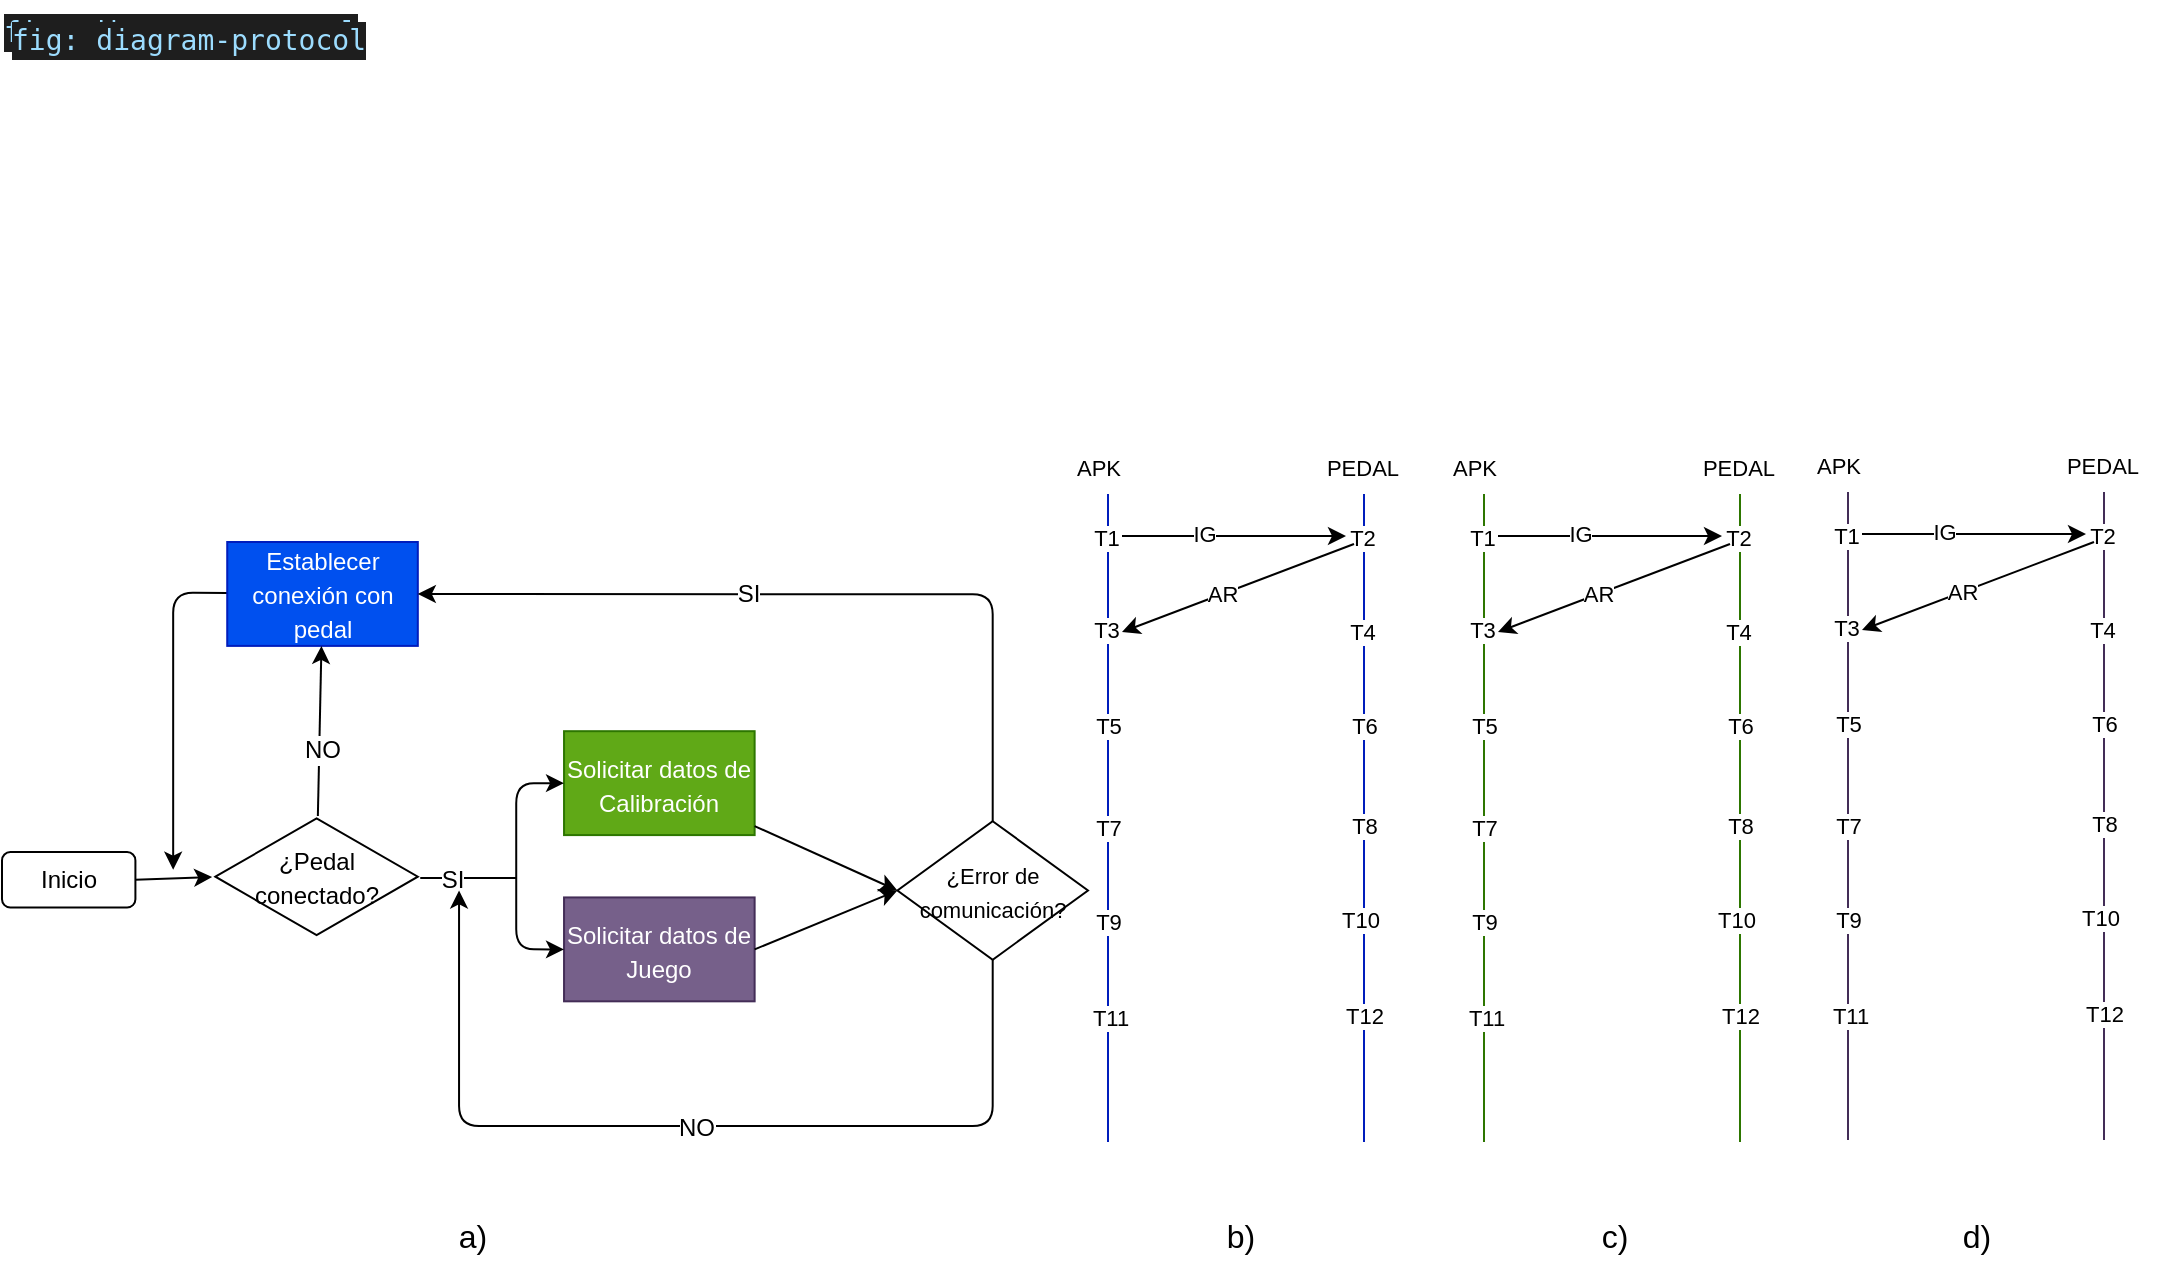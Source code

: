 <mxfile>
    <diagram id="wTpOdN2PF1R05swAv0fY" name="Page-1">
        <mxGraphModel dx="0" dy="454" grid="1" gridSize="4" guides="1" tooltips="1" connect="1" arrows="1" fold="1" page="1" pageScale="1" pageWidth="1100" pageHeight="850" math="0" shadow="0">
            <root>
                <mxCell id="0"/>
                <mxCell id="1" parent="0"/>
                <mxCell id="31" value="" style="group" parent="1" vertex="1" connectable="0">
                    <mxGeometry x="5" y="284" width="540" height="292" as="geometry"/>
                </mxCell>
                <mxCell id="2" value="&lt;font style=&quot;font-size: 12px;&quot;&gt;Inicio&lt;/font&gt;" style="rounded=1;whiteSpace=wrap;html=1;" parent="31" vertex="1">
                    <mxGeometry y="146.062" width="66.705" height="27.707" as="geometry"/>
                </mxCell>
                <mxCell id="30" value="" style="group" parent="31" vertex="1" connectable="0">
                    <mxGeometry x="85.587" y="-9" width="457.413" height="292.0" as="geometry"/>
                </mxCell>
                <mxCell id="6" value="&lt;font style=&quot;font-size: 12px;&quot;&gt;¿Pedal conectado?&lt;/font&gt;" style="html=1;whiteSpace=wrap;aspect=fixed;shape=isoRectangle;fontSize=14;" parent="30" vertex="1">
                    <mxGeometry x="21.105" y="137.001" width="101.218" height="60.737" as="geometry"/>
                </mxCell>
                <mxCell id="9" value="&lt;font style=&quot;font-size: 12px;&quot;&gt;Solicitar datos de Calibración&lt;/font&gt;" style="whiteSpace=wrap;html=1;fontSize=14;fillColor=#60a917;fontColor=#ffffff;strokeColor=#2D7600;" parent="30" vertex="1">
                    <mxGeometry x="195.433" y="94.593" width="95.293" height="51.95" as="geometry"/>
                </mxCell>
                <mxCell id="17" style="edgeStyle=none;html=1;fontSize=12;" parent="30" source="11" edge="1">
                    <mxGeometry relative="1" as="geometry">
                        <mxPoint y="163.856" as="targetPoint"/>
                        <Array as="points">
                            <mxPoint y="25.321"/>
                        </Array>
                    </mxGeometry>
                </mxCell>
                <mxCell id="11" value="&lt;font style=&quot;font-size: 12px;&quot;&gt;Establecer conexión con pedal&lt;/font&gt;" style="whiteSpace=wrap;html=1;fontSize=14;fillColor=#0050ef;fontColor=#ffffff;strokeColor=#001DBC;" parent="30" vertex="1">
                    <mxGeometry x="27.027" width="95.293" height="51.95" as="geometry"/>
                </mxCell>
                <mxCell id="12" value="" style="edgeStyle=none;html=1;fontSize=12;" parent="30" source="6" target="11" edge="1">
                    <mxGeometry relative="1" as="geometry"/>
                </mxCell>
                <mxCell id="13" value="NO" style="edgeLabel;html=1;align=center;verticalAlign=middle;resizable=0;points=[];fontSize=12;" parent="12" vertex="1" connectable="0">
                    <mxGeometry x="-0.208" y="-1" relative="1" as="geometry">
                        <mxPoint as="offset"/>
                    </mxGeometry>
                </mxCell>
                <mxCell id="18" value="&lt;font style=&quot;font-size: 12px;&quot;&gt;Solicitar datos de Juego&lt;/font&gt;" style="whiteSpace=wrap;html=1;fontSize=14;fillColor=#76608a;fontColor=#ffffff;strokeColor=#432D57;" parent="30" vertex="1">
                    <mxGeometry x="195.433" y="177.714" width="95.293" height="51.95" as="geometry"/>
                </mxCell>
                <mxCell id="19" value="" style="endArrow=classic;startArrow=classic;html=1;fontSize=12;entryX=0;entryY=0.5;entryDx=0;entryDy=0;exitX=0;exitY=0.5;exitDx=0;exitDy=0;" parent="30" source="9" target="18" edge="1">
                    <mxGeometry width="50" height="50" relative="1" as="geometry">
                        <mxPoint x="168.35" y="130.954" as="sourcePoint"/>
                        <mxPoint x="208.056" y="87.662" as="targetPoint"/>
                        <Array as="points">
                            <mxPoint x="171.527" y="120.564"/>
                            <mxPoint x="171.527" y="167.319"/>
                            <mxPoint x="171.527" y="203.684"/>
                        </Array>
                    </mxGeometry>
                </mxCell>
                <mxCell id="20" value="" style="endArrow=none;html=1;fontSize=12;exitX=1.012;exitY=0.51;exitDx=0;exitDy=0;exitPerimeter=0;" parent="30" source="6" edge="1">
                    <mxGeometry width="50" height="50" relative="1" as="geometry">
                        <mxPoint x="123.881" y="203.684" as="sourcePoint"/>
                        <mxPoint x="171.413" y="168" as="targetPoint"/>
                    </mxGeometry>
                </mxCell>
                <mxCell id="22" value="SI" style="edgeLabel;html=1;align=center;verticalAlign=middle;resizable=0;points=[];fontSize=12;" parent="20" vertex="1" connectable="0">
                    <mxGeometry x="-0.362" y="-1" relative="1" as="geometry">
                        <mxPoint as="offset"/>
                    </mxGeometry>
                </mxCell>
                <mxCell id="26" style="edgeStyle=none;html=1;exitX=0.5;exitY=0;exitDx=0;exitDy=0;entryX=1;entryY=0.5;entryDx=0;entryDy=0;fontSize=12;" parent="30" source="23" target="11" edge="1">
                    <mxGeometry relative="1" as="geometry">
                        <Array as="points">
                            <mxPoint x="409.759" y="26.187"/>
                        </Array>
                    </mxGeometry>
                </mxCell>
                <mxCell id="27" value="SI" style="edgeLabel;html=1;align=center;verticalAlign=middle;resizable=0;points=[];fontSize=12;" parent="26" vertex="1" connectable="0">
                    <mxGeometry x="0.173" relative="1" as="geometry">
                        <mxPoint x="-1" as="offset"/>
                    </mxGeometry>
                </mxCell>
                <mxCell id="28" style="edgeStyle=none;html=1;exitX=0.5;exitY=1;exitDx=0;exitDy=0;fontSize=12;" parent="30" source="23" edge="1">
                    <mxGeometry relative="1" as="geometry">
                        <mxPoint x="142.939" y="174.246" as="targetPoint"/>
                        <Array as="points">
                            <mxPoint x="409.759" y="292.0"/>
                            <mxPoint x="142.939" y="292.0"/>
                        </Array>
                    </mxGeometry>
                </mxCell>
                <mxCell id="29" value="NO" style="edgeLabel;html=1;align=center;verticalAlign=middle;resizable=0;points=[];fontSize=12;" parent="28" vertex="1" connectable="0">
                    <mxGeometry x="-0.01" y="1" relative="1" as="geometry">
                        <mxPoint as="offset"/>
                    </mxGeometry>
                </mxCell>
                <mxCell id="23" value="&lt;font style=&quot;font-size: 11px;&quot;&gt;¿Error de comunicación?&lt;/font&gt;" style="rhombus;whiteSpace=wrap;html=1;fontSize=14;" parent="30" vertex="1">
                    <mxGeometry x="362.12" y="139.612" width="95.293" height="69.267" as="geometry"/>
                </mxCell>
                <mxCell id="24" value="" style="edgeStyle=none;html=1;fontSize=12;entryX=0;entryY=0.5;entryDx=0;entryDy=0;" parent="30" source="9" target="23" edge="1">
                    <mxGeometry relative="1" as="geometry"/>
                </mxCell>
                <mxCell id="25" style="edgeStyle=none;html=1;exitX=1;exitY=0.5;exitDx=0;exitDy=0;entryX=0;entryY=0.5;entryDx=0;entryDy=0;fontSize=12;" parent="30" source="18" target="23" edge="1">
                    <mxGeometry relative="1" as="geometry"/>
                </mxCell>
                <mxCell id="4" style="edgeStyle=none;html=1;exitX=1;exitY=0.5;exitDx=0;exitDy=0;fontSize=14;entryX=-0.016;entryY=0.503;entryDx=0;entryDy=0;entryPerimeter=0;" parent="31" source="2" target="6" edge="1">
                    <mxGeometry relative="1" as="geometry">
                        <mxPoint x="-12.706" y="9.083" as="targetPoint"/>
                    </mxGeometry>
                </mxCell>
                <mxCell id="56" value="" style="group" parent="1" vertex="1" connectable="0">
                    <mxGeometry x="531" y="224" width="184" height="351" as="geometry"/>
                </mxCell>
                <mxCell id="36" value="" style="endArrow=none;html=1;fillColor=#0050ef;strokeColor=#001DBC;" parent="56" edge="1">
                    <mxGeometry width="50" height="50" relative="1" as="geometry">
                        <mxPoint x="27" y="351" as="sourcePoint"/>
                        <mxPoint x="27" y="27" as="targetPoint"/>
                    </mxGeometry>
                </mxCell>
                <mxCell id="40" value="T1" style="edgeLabel;html=1;align=center;verticalAlign=middle;resizable=0;points=[];fontSize=11;" parent="36" vertex="1" connectable="0">
                    <mxGeometry x="0.843" y="1" relative="1" as="geometry">
                        <mxPoint y="-4" as="offset"/>
                    </mxGeometry>
                </mxCell>
                <mxCell id="44" value="T3" style="edgeLabel;html=1;align=center;verticalAlign=middle;resizable=0;points=[];fontSize=11;" parent="36" vertex="1" connectable="0">
                    <mxGeometry x="0.583" y="1" relative="1" as="geometry">
                        <mxPoint as="offset"/>
                    </mxGeometry>
                </mxCell>
                <mxCell id="46" value="T5" style="edgeLabel;html=1;align=center;verticalAlign=middle;resizable=0;points=[];fontSize=11;" parent="36" vertex="1" connectable="0">
                    <mxGeometry x="0.286" relative="1" as="geometry">
                        <mxPoint as="offset"/>
                    </mxGeometry>
                </mxCell>
                <mxCell id="48" value="T7" style="edgeLabel;html=1;align=center;verticalAlign=middle;resizable=0;points=[];fontSize=11;" parent="36" vertex="1" connectable="0">
                    <mxGeometry x="-0.029" relative="1" as="geometry">
                        <mxPoint as="offset"/>
                    </mxGeometry>
                </mxCell>
                <mxCell id="50" value="T9" style="edgeLabel;html=1;align=center;verticalAlign=middle;resizable=0;points=[];fontSize=11;" parent="36" vertex="1" connectable="0">
                    <mxGeometry x="-0.318" relative="1" as="geometry">
                        <mxPoint as="offset"/>
                    </mxGeometry>
                </mxCell>
                <mxCell id="52" value="T11" style="edgeLabel;html=1;align=center;verticalAlign=middle;resizable=0;points=[];fontSize=11;" parent="36" vertex="1" connectable="0">
                    <mxGeometry x="-0.615" y="-1" relative="1" as="geometry">
                        <mxPoint as="offset"/>
                    </mxGeometry>
                </mxCell>
                <mxCell id="37" value="" style="endArrow=none;html=1;fillColor=#0050ef;strokeColor=#001DBC;" parent="56" edge="1">
                    <mxGeometry width="50" height="50" relative="1" as="geometry">
                        <mxPoint x="155" y="351" as="sourcePoint"/>
                        <mxPoint x="155" y="27" as="targetPoint"/>
                    </mxGeometry>
                </mxCell>
                <mxCell id="41" value="T2" style="edgeLabel;html=1;align=center;verticalAlign=middle;resizable=0;points=[];fontSize=11;" parent="37" vertex="1" connectable="0">
                    <mxGeometry x="0.843" y="1" relative="1" as="geometry">
                        <mxPoint y="-4" as="offset"/>
                    </mxGeometry>
                </mxCell>
                <mxCell id="45" value="T4" style="edgeLabel;html=1;align=center;verticalAlign=middle;resizable=0;points=[];fontSize=11;" parent="37" vertex="1" connectable="0">
                    <mxGeometry x="0.576" y="1" relative="1" as="geometry">
                        <mxPoint as="offset"/>
                    </mxGeometry>
                </mxCell>
                <mxCell id="47" value="T6" style="edgeLabel;html=1;align=center;verticalAlign=middle;resizable=0;points=[];fontSize=11;" parent="37" vertex="1" connectable="0">
                    <mxGeometry x="0.284" relative="1" as="geometry">
                        <mxPoint as="offset"/>
                    </mxGeometry>
                </mxCell>
                <mxCell id="49" value="T8" style="edgeLabel;html=1;align=center;verticalAlign=middle;resizable=0;points=[];fontSize=11;" parent="37" vertex="1" connectable="0">
                    <mxGeometry x="-0.023" relative="1" as="geometry">
                        <mxPoint as="offset"/>
                    </mxGeometry>
                </mxCell>
                <mxCell id="51" value="T10" style="edgeLabel;html=1;align=center;verticalAlign=middle;resizable=0;points=[];fontSize=11;" parent="37" vertex="1" connectable="0">
                    <mxGeometry x="-0.313" y="2" relative="1" as="geometry">
                        <mxPoint as="offset"/>
                    </mxGeometry>
                </mxCell>
                <mxCell id="53" value="T12" style="edgeLabel;html=1;align=center;verticalAlign=middle;resizable=0;points=[];fontSize=11;" parent="37" vertex="1" connectable="0">
                    <mxGeometry x="-0.612" relative="1" as="geometry">
                        <mxPoint as="offset"/>
                    </mxGeometry>
                </mxCell>
                <mxCell id="38" value="APK" style="text;html=1;align=center;verticalAlign=middle;resizable=0;points=[];autosize=1;strokeColor=none;fillColor=none;fontSize=11;" parent="56" vertex="1">
                    <mxGeometry width="44" height="28" as="geometry"/>
                </mxCell>
                <mxCell id="39" value="PEDAL" style="text;html=1;align=center;verticalAlign=middle;resizable=0;points=[];autosize=1;strokeColor=none;fillColor=none;fontSize=11;" parent="56" vertex="1">
                    <mxGeometry x="124" width="60" height="28" as="geometry"/>
                </mxCell>
                <mxCell id="42" value="" style="endArrow=classic;html=1;fontSize=11;" parent="56" edge="1">
                    <mxGeometry width="50" height="50" relative="1" as="geometry">
                        <mxPoint x="34" y="48" as="sourcePoint"/>
                        <mxPoint x="146" y="48" as="targetPoint"/>
                    </mxGeometry>
                </mxCell>
                <mxCell id="43" value="IG" style="edgeLabel;html=1;align=center;verticalAlign=middle;resizable=0;points=[];fontSize=11;" parent="42" vertex="1" connectable="0">
                    <mxGeometry x="-0.264" y="1" relative="1" as="geometry">
                        <mxPoint as="offset"/>
                    </mxGeometry>
                </mxCell>
                <mxCell id="54" value="" style="endArrow=classic;html=1;fontSize=11;" parent="56" edge="1">
                    <mxGeometry width="50" height="50" relative="1" as="geometry">
                        <mxPoint x="150" y="52" as="sourcePoint"/>
                        <mxPoint x="34" y="96" as="targetPoint"/>
                    </mxGeometry>
                </mxCell>
                <mxCell id="55" value="AR" style="edgeLabel;html=1;align=center;verticalAlign=middle;resizable=0;points=[];fontSize=11;" parent="54" vertex="1" connectable="0">
                    <mxGeometry x="0.14" relative="1" as="geometry">
                        <mxPoint as="offset"/>
                    </mxGeometry>
                </mxCell>
                <mxCell id="57" value="" style="group" parent="1" vertex="1" connectable="0">
                    <mxGeometry x="719" y="224" width="184" height="351" as="geometry"/>
                </mxCell>
                <mxCell id="58" value="" style="endArrow=none;html=1;fillColor=#60a917;strokeColor=#2D7600;" parent="57" edge="1">
                    <mxGeometry width="50" height="50" relative="1" as="geometry">
                        <mxPoint x="27" y="351" as="sourcePoint"/>
                        <mxPoint x="27" y="27" as="targetPoint"/>
                    </mxGeometry>
                </mxCell>
                <mxCell id="59" value="T1" style="edgeLabel;html=1;align=center;verticalAlign=middle;resizable=0;points=[];fontSize=11;" parent="58" vertex="1" connectable="0">
                    <mxGeometry x="0.843" y="1" relative="1" as="geometry">
                        <mxPoint y="-4" as="offset"/>
                    </mxGeometry>
                </mxCell>
                <mxCell id="60" value="T3" style="edgeLabel;html=1;align=center;verticalAlign=middle;resizable=0;points=[];fontSize=11;" parent="58" vertex="1" connectable="0">
                    <mxGeometry x="0.583" y="1" relative="1" as="geometry">
                        <mxPoint as="offset"/>
                    </mxGeometry>
                </mxCell>
                <mxCell id="61" value="T5" style="edgeLabel;html=1;align=center;verticalAlign=middle;resizable=0;points=[];fontSize=11;" parent="58" vertex="1" connectable="0">
                    <mxGeometry x="0.286" relative="1" as="geometry">
                        <mxPoint as="offset"/>
                    </mxGeometry>
                </mxCell>
                <mxCell id="62" value="T7" style="edgeLabel;html=1;align=center;verticalAlign=middle;resizable=0;points=[];fontSize=11;" parent="58" vertex="1" connectable="0">
                    <mxGeometry x="-0.029" relative="1" as="geometry">
                        <mxPoint as="offset"/>
                    </mxGeometry>
                </mxCell>
                <mxCell id="63" value="T9" style="edgeLabel;html=1;align=center;verticalAlign=middle;resizable=0;points=[];fontSize=11;" parent="58" vertex="1" connectable="0">
                    <mxGeometry x="-0.318" relative="1" as="geometry">
                        <mxPoint as="offset"/>
                    </mxGeometry>
                </mxCell>
                <mxCell id="64" value="T11" style="edgeLabel;html=1;align=center;verticalAlign=middle;resizable=0;points=[];fontSize=11;" parent="58" vertex="1" connectable="0">
                    <mxGeometry x="-0.615" y="-1" relative="1" as="geometry">
                        <mxPoint as="offset"/>
                    </mxGeometry>
                </mxCell>
                <mxCell id="65" value="" style="endArrow=none;html=1;fillColor=#60a917;strokeColor=#2D7600;" parent="57" edge="1">
                    <mxGeometry width="50" height="50" relative="1" as="geometry">
                        <mxPoint x="155" y="351" as="sourcePoint"/>
                        <mxPoint x="155" y="27" as="targetPoint"/>
                    </mxGeometry>
                </mxCell>
                <mxCell id="66" value="T2" style="edgeLabel;html=1;align=center;verticalAlign=middle;resizable=0;points=[];fontSize=11;" parent="65" vertex="1" connectable="0">
                    <mxGeometry x="0.843" y="1" relative="1" as="geometry">
                        <mxPoint y="-4" as="offset"/>
                    </mxGeometry>
                </mxCell>
                <mxCell id="67" value="T4" style="edgeLabel;html=1;align=center;verticalAlign=middle;resizable=0;points=[];fontSize=11;" parent="65" vertex="1" connectable="0">
                    <mxGeometry x="0.576" y="1" relative="1" as="geometry">
                        <mxPoint as="offset"/>
                    </mxGeometry>
                </mxCell>
                <mxCell id="68" value="T6" style="edgeLabel;html=1;align=center;verticalAlign=middle;resizable=0;points=[];fontSize=11;" parent="65" vertex="1" connectable="0">
                    <mxGeometry x="0.284" relative="1" as="geometry">
                        <mxPoint as="offset"/>
                    </mxGeometry>
                </mxCell>
                <mxCell id="69" value="T8" style="edgeLabel;html=1;align=center;verticalAlign=middle;resizable=0;points=[];fontSize=11;" parent="65" vertex="1" connectable="0">
                    <mxGeometry x="-0.023" relative="1" as="geometry">
                        <mxPoint as="offset"/>
                    </mxGeometry>
                </mxCell>
                <mxCell id="70" value="T10" style="edgeLabel;html=1;align=center;verticalAlign=middle;resizable=0;points=[];fontSize=11;" parent="65" vertex="1" connectable="0">
                    <mxGeometry x="-0.313" y="2" relative="1" as="geometry">
                        <mxPoint as="offset"/>
                    </mxGeometry>
                </mxCell>
                <mxCell id="71" value="T12" style="edgeLabel;html=1;align=center;verticalAlign=middle;resizable=0;points=[];fontSize=11;" parent="65" vertex="1" connectable="0">
                    <mxGeometry x="-0.612" relative="1" as="geometry">
                        <mxPoint as="offset"/>
                    </mxGeometry>
                </mxCell>
                <mxCell id="72" value="APK" style="text;html=1;align=center;verticalAlign=middle;resizable=0;points=[];autosize=1;strokeColor=none;fillColor=none;fontSize=11;" parent="57" vertex="1">
                    <mxGeometry width="44" height="28" as="geometry"/>
                </mxCell>
                <mxCell id="73" value="PEDAL" style="text;html=1;align=center;verticalAlign=middle;resizable=0;points=[];autosize=1;strokeColor=none;fillColor=none;fontSize=11;" parent="57" vertex="1">
                    <mxGeometry x="124" width="60" height="28" as="geometry"/>
                </mxCell>
                <mxCell id="74" value="" style="endArrow=classic;html=1;fontSize=11;" parent="57" edge="1">
                    <mxGeometry width="50" height="50" relative="1" as="geometry">
                        <mxPoint x="34" y="48" as="sourcePoint"/>
                        <mxPoint x="146" y="48" as="targetPoint"/>
                    </mxGeometry>
                </mxCell>
                <mxCell id="75" value="IG" style="edgeLabel;html=1;align=center;verticalAlign=middle;resizable=0;points=[];fontSize=11;" parent="74" vertex="1" connectable="0">
                    <mxGeometry x="-0.264" y="1" relative="1" as="geometry">
                        <mxPoint as="offset"/>
                    </mxGeometry>
                </mxCell>
                <mxCell id="76" value="" style="endArrow=classic;html=1;fontSize=11;" parent="57" edge="1">
                    <mxGeometry width="50" height="50" relative="1" as="geometry">
                        <mxPoint x="150" y="52" as="sourcePoint"/>
                        <mxPoint x="34" y="96" as="targetPoint"/>
                    </mxGeometry>
                </mxCell>
                <mxCell id="77" value="AR" style="edgeLabel;html=1;align=center;verticalAlign=middle;resizable=0;points=[];fontSize=11;" parent="76" vertex="1" connectable="0">
                    <mxGeometry x="0.14" relative="1" as="geometry">
                        <mxPoint as="offset"/>
                    </mxGeometry>
                </mxCell>
                <mxCell id="78" value="" style="group" parent="1" vertex="1" connectable="0">
                    <mxGeometry x="901" y="223" width="184" height="351" as="geometry"/>
                </mxCell>
                <mxCell id="79" value="" style="endArrow=none;html=1;fillColor=#76608a;strokeColor=#432D57;" parent="78" edge="1">
                    <mxGeometry width="50" height="50" relative="1" as="geometry">
                        <mxPoint x="27" y="351" as="sourcePoint"/>
                        <mxPoint x="27" y="27" as="targetPoint"/>
                    </mxGeometry>
                </mxCell>
                <mxCell id="80" value="T1" style="edgeLabel;html=1;align=center;verticalAlign=middle;resizable=0;points=[];fontSize=11;" parent="79" vertex="1" connectable="0">
                    <mxGeometry x="0.843" y="1" relative="1" as="geometry">
                        <mxPoint y="-4" as="offset"/>
                    </mxGeometry>
                </mxCell>
                <mxCell id="81" value="T3" style="edgeLabel;html=1;align=center;verticalAlign=middle;resizable=0;points=[];fontSize=11;" parent="79" vertex="1" connectable="0">
                    <mxGeometry x="0.583" y="1" relative="1" as="geometry">
                        <mxPoint as="offset"/>
                    </mxGeometry>
                </mxCell>
                <mxCell id="82" value="T5" style="edgeLabel;html=1;align=center;verticalAlign=middle;resizable=0;points=[];fontSize=11;" parent="79" vertex="1" connectable="0">
                    <mxGeometry x="0.286" relative="1" as="geometry">
                        <mxPoint as="offset"/>
                    </mxGeometry>
                </mxCell>
                <mxCell id="83" value="T7" style="edgeLabel;html=1;align=center;verticalAlign=middle;resizable=0;points=[];fontSize=11;" parent="79" vertex="1" connectable="0">
                    <mxGeometry x="-0.029" relative="1" as="geometry">
                        <mxPoint as="offset"/>
                    </mxGeometry>
                </mxCell>
                <mxCell id="84" value="T9" style="edgeLabel;html=1;align=center;verticalAlign=middle;resizable=0;points=[];fontSize=11;" parent="79" vertex="1" connectable="0">
                    <mxGeometry x="-0.318" relative="1" as="geometry">
                        <mxPoint as="offset"/>
                    </mxGeometry>
                </mxCell>
                <mxCell id="85" value="T11" style="edgeLabel;html=1;align=center;verticalAlign=middle;resizable=0;points=[];fontSize=11;" parent="79" vertex="1" connectable="0">
                    <mxGeometry x="-0.615" y="-1" relative="1" as="geometry">
                        <mxPoint as="offset"/>
                    </mxGeometry>
                </mxCell>
                <mxCell id="86" value="" style="endArrow=none;html=1;fillColor=#76608a;strokeColor=#432D57;" parent="78" edge="1">
                    <mxGeometry width="50" height="50" relative="1" as="geometry">
                        <mxPoint x="155" y="351" as="sourcePoint"/>
                        <mxPoint x="155" y="27" as="targetPoint"/>
                    </mxGeometry>
                </mxCell>
                <mxCell id="87" value="T2" style="edgeLabel;html=1;align=center;verticalAlign=middle;resizable=0;points=[];fontSize=11;" parent="86" vertex="1" connectable="0">
                    <mxGeometry x="0.843" y="1" relative="1" as="geometry">
                        <mxPoint y="-4" as="offset"/>
                    </mxGeometry>
                </mxCell>
                <mxCell id="88" value="T4" style="edgeLabel;html=1;align=center;verticalAlign=middle;resizable=0;points=[];fontSize=11;" parent="86" vertex="1" connectable="0">
                    <mxGeometry x="0.576" y="1" relative="1" as="geometry">
                        <mxPoint as="offset"/>
                    </mxGeometry>
                </mxCell>
                <mxCell id="89" value="T6" style="edgeLabel;html=1;align=center;verticalAlign=middle;resizable=0;points=[];fontSize=11;" parent="86" vertex="1" connectable="0">
                    <mxGeometry x="0.284" relative="1" as="geometry">
                        <mxPoint as="offset"/>
                    </mxGeometry>
                </mxCell>
                <mxCell id="90" value="T8" style="edgeLabel;html=1;align=center;verticalAlign=middle;resizable=0;points=[];fontSize=11;" parent="86" vertex="1" connectable="0">
                    <mxGeometry x="-0.023" relative="1" as="geometry">
                        <mxPoint as="offset"/>
                    </mxGeometry>
                </mxCell>
                <mxCell id="91" value="T10" style="edgeLabel;html=1;align=center;verticalAlign=middle;resizable=0;points=[];fontSize=11;" parent="86" vertex="1" connectable="0">
                    <mxGeometry x="-0.313" y="2" relative="1" as="geometry">
                        <mxPoint as="offset"/>
                    </mxGeometry>
                </mxCell>
                <mxCell id="92" value="T12" style="edgeLabel;html=1;align=center;verticalAlign=middle;resizable=0;points=[];fontSize=11;" parent="86" vertex="1" connectable="0">
                    <mxGeometry x="-0.612" relative="1" as="geometry">
                        <mxPoint as="offset"/>
                    </mxGeometry>
                </mxCell>
                <mxCell id="93" value="APK" style="text;html=1;align=center;verticalAlign=middle;resizable=0;points=[];autosize=1;strokeColor=none;fillColor=none;fontSize=11;" parent="78" vertex="1">
                    <mxGeometry width="44" height="28" as="geometry"/>
                </mxCell>
                <mxCell id="94" value="PEDAL" style="text;html=1;align=center;verticalAlign=middle;resizable=0;points=[];autosize=1;strokeColor=none;fillColor=none;fontSize=11;" parent="78" vertex="1">
                    <mxGeometry x="124" width="60" height="28" as="geometry"/>
                </mxCell>
                <mxCell id="95" value="" style="endArrow=classic;html=1;fontSize=11;" parent="78" edge="1">
                    <mxGeometry width="50" height="50" relative="1" as="geometry">
                        <mxPoint x="34" y="48" as="sourcePoint"/>
                        <mxPoint x="146" y="48" as="targetPoint"/>
                    </mxGeometry>
                </mxCell>
                <mxCell id="96" value="IG" style="edgeLabel;html=1;align=center;verticalAlign=middle;resizable=0;points=[];fontSize=11;" parent="95" vertex="1" connectable="0">
                    <mxGeometry x="-0.264" y="1" relative="1" as="geometry">
                        <mxPoint as="offset"/>
                    </mxGeometry>
                </mxCell>
                <mxCell id="97" value="" style="endArrow=classic;html=1;fontSize=11;" parent="78" edge="1">
                    <mxGeometry width="50" height="50" relative="1" as="geometry">
                        <mxPoint x="150" y="52" as="sourcePoint"/>
                        <mxPoint x="34" y="96" as="targetPoint"/>
                    </mxGeometry>
                </mxCell>
                <mxCell id="98" value="AR" style="edgeLabel;html=1;align=center;verticalAlign=middle;resizable=0;points=[];fontSize=11;" parent="97" vertex="1" connectable="0">
                    <mxGeometry x="0.14" relative="1" as="geometry">
                        <mxPoint as="offset"/>
                    </mxGeometry>
                </mxCell>
                <mxCell id="99" value="&lt;font style=&quot;font-size: 16px;&quot;&gt;a)&lt;/font&gt;" style="text;html=1;align=center;verticalAlign=middle;resizable=0;points=[];autosize=1;strokeColor=none;fillColor=none;fontSize=11;" parent="1" vertex="1">
                    <mxGeometry x="222" y="606" width="36" height="32" as="geometry"/>
                </mxCell>
                <mxCell id="100" value="&lt;font style=&quot;font-size: 16px;&quot;&gt;c)&lt;/font&gt;" style="text;html=1;align=center;verticalAlign=middle;resizable=0;points=[];autosize=1;strokeColor=none;fillColor=none;fontSize=11;" parent="1" vertex="1">
                    <mxGeometry x="793" y="606" width="36" height="32" as="geometry"/>
                </mxCell>
                <mxCell id="101" value="&lt;font style=&quot;font-size: 16px;&quot;&gt;b)&lt;/font&gt;" style="text;html=1;align=center;verticalAlign=middle;resizable=0;points=[];autosize=1;strokeColor=none;fillColor=none;fontSize=11;" parent="1" vertex="1">
                    <mxGeometry x="606" y="606" width="36" height="32" as="geometry"/>
                </mxCell>
                <mxCell id="102" value="&lt;font style=&quot;font-size: 16px;&quot;&gt;d)&lt;/font&gt;" style="text;html=1;align=center;verticalAlign=middle;resizable=0;points=[];autosize=1;strokeColor=none;fillColor=none;fontSize=11;" parent="1" vertex="1">
                    <mxGeometry x="974" y="606" width="36" height="32" as="geometry"/>
                </mxCell>
                <mxCell id="103" value="&lt;div style=&quot;color: rgb(212, 212, 212); background-color: rgb(30, 30, 30); font-family: &amp;quot;Droid Sans Mono&amp;quot;, &amp;quot;monospace&amp;quot;, monospace; font-weight: normal; font-size: 14px; line-height: 19px;&quot;&gt;&lt;div&gt;&lt;span style=&quot;color: #9cdcfe;&quot;&gt;fig:&lt;/span&gt;&lt;span style=&quot;color: #d4d4d4;&quot;&gt; &lt;/span&gt;&lt;span style=&quot;color: #9cdcfe;&quot;&gt;diagram-protocol&lt;/span&gt;&lt;/div&gt;&lt;/div&gt;" style="text;whiteSpace=wrap;html=1;" vertex="1" parent="1">
                    <mxGeometry x="4" y="4" width="196" height="36" as="geometry"/>
                </mxCell>
                <mxCell id="104" value="&lt;div style=&quot;color: rgb(212, 212, 212); background-color: rgb(30, 30, 30); font-family: &amp;quot;Droid Sans Mono&amp;quot;, &amp;quot;monospace&amp;quot;, monospace; font-weight: normal; font-size: 14px; line-height: 19px;&quot;&gt;&lt;div&gt;&lt;span style=&quot;color: #9cdcfe;&quot;&gt;fig:&lt;/span&gt;&lt;span style=&quot;color: #d4d4d4;&quot;&gt; &lt;/span&gt;&lt;span style=&quot;color: #9cdcfe;&quot;&gt;diagram-protocol&lt;/span&gt;&lt;/div&gt;&lt;/div&gt;" style="text;whiteSpace=wrap;html=1;" vertex="1" parent="1">
                    <mxGeometry x="8" y="8" width="196" height="36" as="geometry"/>
                </mxCell>
            </root>
        </mxGraphModel>
    </diagram>
</mxfile>